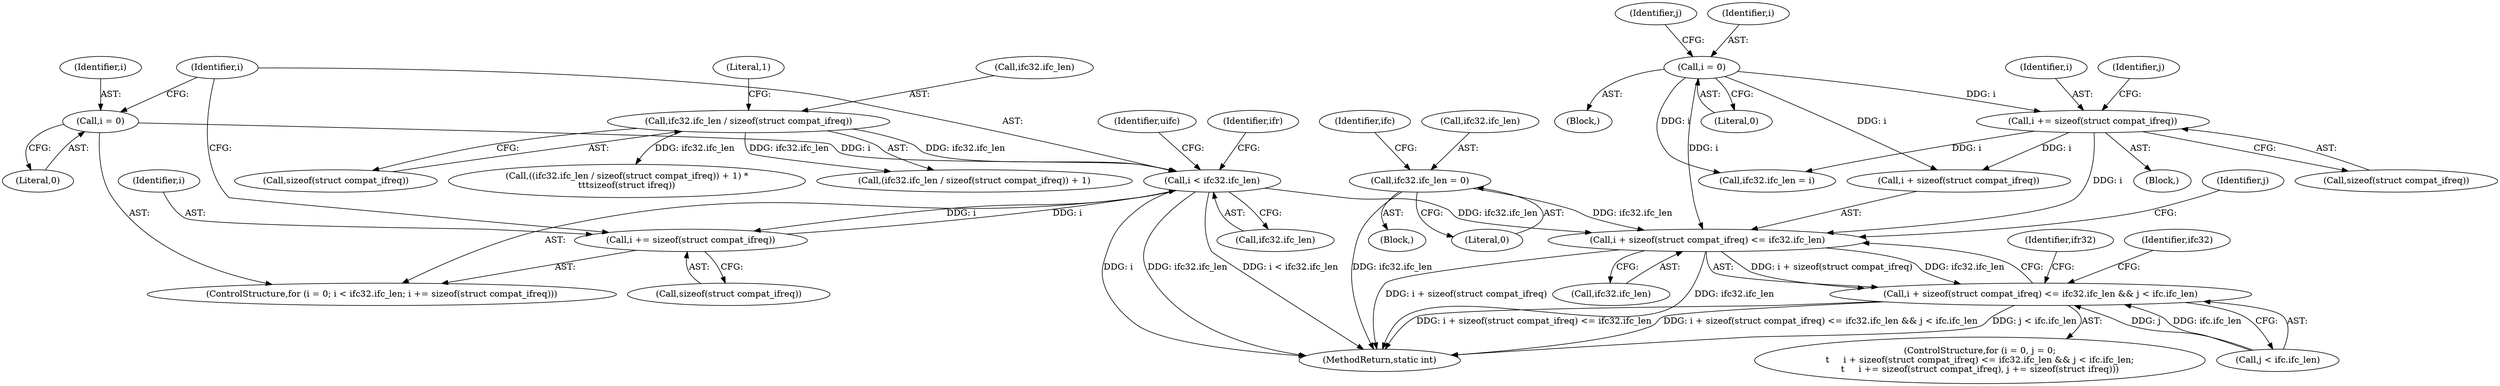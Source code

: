 digraph "0_linux_43da5f2e0d0c69ded3d51907d9552310a6b545e8@API" {
"1000278" [label="(Call,i + sizeof(struct compat_ifreq) <= ifc32.ifc_len)"];
"1000292" [label="(Call,i += sizeof(struct compat_ifreq))"];
"1000271" [label="(Call,i = 0)"];
"1000205" [label="(Call,i < ifc32.ifc_len)"];
"1000202" [label="(Call,i = 0)"];
"1000210" [label="(Call,i += sizeof(struct compat_ifreq))"];
"1000163" [label="(Call,ifc32.ifc_len / sizeof(struct compat_ifreq))"];
"1000136" [label="(Call,ifc32.ifc_len = 0)"];
"1000277" [label="(Call,i + sizeof(struct compat_ifreq) <= ifc32.ifc_len && j < ifc.ifc_len)"];
"1000136" [label="(Call,ifc32.ifc_len = 0)"];
"1000203" [label="(Identifier,i)"];
"1000275" [label="(Identifier,j)"];
"1000169" [label="(Literal,1)"];
"1000292" [label="(Call,i += sizeof(struct compat_ifreq))"];
"1000283" [label="(Call,ifc32.ifc_len)"];
"1000270" [label="(Block,)"];
"1000167" [label="(Call,sizeof(struct compat_ifreq))"];
"1000342" [label="(Call,ifc32.ifc_len = i)"];
"1000205" [label="(Call,i < ifc32.ifc_len)"];
"1000210" [label="(Call,i += sizeof(struct compat_ifreq))"];
"1000278" [label="(Call,i + sizeof(struct compat_ifreq) <= ifc32.ifc_len)"];
"1000206" [label="(Identifier,i)"];
"1000291" [label="(Block,)"];
"1000202" [label="(Call,i = 0)"];
"1000207" [label="(Call,ifc32.ifc_len)"];
"1000137" [label="(Call,ifc32.ifc_len)"];
"1000161" [label="(Call,((ifc32.ifc_len / sizeof(struct compat_ifreq)) + 1) *\n\t\t\tsizeof(struct ifreq))"];
"1000359" [label="(MethodReturn,static int)"];
"1000204" [label="(Literal,0)"];
"1000164" [label="(Call,ifc32.ifc_len)"];
"1000162" [label="(Call,(ifc32.ifc_len / sizeof(struct compat_ifreq)) + 1)"];
"1000297" [label="(Identifier,j)"];
"1000277" [label="(Call,i + sizeof(struct compat_ifreq) <= ifc32.ifc_len && j < ifc.ifc_len)"];
"1000287" [label="(Identifier,j)"];
"1000143" [label="(Identifier,ifc)"];
"1000201" [label="(ControlStructure,for (i = 0; i < ifc32.ifc_len; i += sizeof(struct compat_ifreq)))"];
"1000279" [label="(Call,i + sizeof(struct compat_ifreq))"];
"1000135" [label="(Block,)"];
"1000294" [label="(Call,sizeof(struct compat_ifreq))"];
"1000273" [label="(Literal,0)"];
"1000163" [label="(Call,ifc32.ifc_len / sizeof(struct compat_ifreq))"];
"1000293" [label="(Identifier,i)"];
"1000230" [label="(Identifier,uifc)"];
"1000212" [label="(Call,sizeof(struct compat_ifreq))"];
"1000217" [label="(Identifier,ifr)"];
"1000271" [label="(Call,i = 0)"];
"1000211" [label="(Identifier,i)"];
"1000272" [label="(Identifier,i)"];
"1000140" [label="(Literal,0)"];
"1000303" [label="(Identifier,ifr32)"];
"1000269" [label="(ControlStructure,for (i = 0, j = 0;\n\t     i + sizeof(struct compat_ifreq) <= ifc32.ifc_len && j < ifc.ifc_len;\n\t     i += sizeof(struct compat_ifreq), j += sizeof(struct ifreq)))"];
"1000317" [label="(Identifier,ifc32)"];
"1000286" [label="(Call,j < ifc.ifc_len)"];
"1000278" -> "1000277"  [label="AST: "];
"1000278" -> "1000283"  [label="CFG: "];
"1000279" -> "1000278"  [label="AST: "];
"1000283" -> "1000278"  [label="AST: "];
"1000287" -> "1000278"  [label="CFG: "];
"1000277" -> "1000278"  [label="CFG: "];
"1000278" -> "1000359"  [label="DDG: ifc32.ifc_len"];
"1000278" -> "1000359"  [label="DDG: i + sizeof(struct compat_ifreq)"];
"1000278" -> "1000277"  [label="DDG: i + sizeof(struct compat_ifreq)"];
"1000278" -> "1000277"  [label="DDG: ifc32.ifc_len"];
"1000292" -> "1000278"  [label="DDG: i"];
"1000271" -> "1000278"  [label="DDG: i"];
"1000205" -> "1000278"  [label="DDG: ifc32.ifc_len"];
"1000136" -> "1000278"  [label="DDG: ifc32.ifc_len"];
"1000292" -> "1000291"  [label="AST: "];
"1000292" -> "1000294"  [label="CFG: "];
"1000293" -> "1000292"  [label="AST: "];
"1000294" -> "1000292"  [label="AST: "];
"1000297" -> "1000292"  [label="CFG: "];
"1000292" -> "1000279"  [label="DDG: i"];
"1000271" -> "1000292"  [label="DDG: i"];
"1000292" -> "1000342"  [label="DDG: i"];
"1000271" -> "1000270"  [label="AST: "];
"1000271" -> "1000273"  [label="CFG: "];
"1000272" -> "1000271"  [label="AST: "];
"1000273" -> "1000271"  [label="AST: "];
"1000275" -> "1000271"  [label="CFG: "];
"1000271" -> "1000279"  [label="DDG: i"];
"1000271" -> "1000342"  [label="DDG: i"];
"1000205" -> "1000201"  [label="AST: "];
"1000205" -> "1000207"  [label="CFG: "];
"1000206" -> "1000205"  [label="AST: "];
"1000207" -> "1000205"  [label="AST: "];
"1000217" -> "1000205"  [label="CFG: "];
"1000230" -> "1000205"  [label="CFG: "];
"1000205" -> "1000359"  [label="DDG: i"];
"1000205" -> "1000359"  [label="DDG: ifc32.ifc_len"];
"1000205" -> "1000359"  [label="DDG: i < ifc32.ifc_len"];
"1000202" -> "1000205"  [label="DDG: i"];
"1000210" -> "1000205"  [label="DDG: i"];
"1000163" -> "1000205"  [label="DDG: ifc32.ifc_len"];
"1000205" -> "1000210"  [label="DDG: i"];
"1000202" -> "1000201"  [label="AST: "];
"1000202" -> "1000204"  [label="CFG: "];
"1000203" -> "1000202"  [label="AST: "];
"1000204" -> "1000202"  [label="AST: "];
"1000206" -> "1000202"  [label="CFG: "];
"1000210" -> "1000201"  [label="AST: "];
"1000210" -> "1000212"  [label="CFG: "];
"1000211" -> "1000210"  [label="AST: "];
"1000212" -> "1000210"  [label="AST: "];
"1000206" -> "1000210"  [label="CFG: "];
"1000163" -> "1000162"  [label="AST: "];
"1000163" -> "1000167"  [label="CFG: "];
"1000164" -> "1000163"  [label="AST: "];
"1000167" -> "1000163"  [label="AST: "];
"1000169" -> "1000163"  [label="CFG: "];
"1000163" -> "1000161"  [label="DDG: ifc32.ifc_len"];
"1000163" -> "1000162"  [label="DDG: ifc32.ifc_len"];
"1000136" -> "1000135"  [label="AST: "];
"1000136" -> "1000140"  [label="CFG: "];
"1000137" -> "1000136"  [label="AST: "];
"1000140" -> "1000136"  [label="AST: "];
"1000143" -> "1000136"  [label="CFG: "];
"1000136" -> "1000359"  [label="DDG: ifc32.ifc_len"];
"1000277" -> "1000269"  [label="AST: "];
"1000277" -> "1000286"  [label="CFG: "];
"1000286" -> "1000277"  [label="AST: "];
"1000303" -> "1000277"  [label="CFG: "];
"1000317" -> "1000277"  [label="CFG: "];
"1000277" -> "1000359"  [label="DDG: j < ifc.ifc_len"];
"1000277" -> "1000359"  [label="DDG: i + sizeof(struct compat_ifreq) <= ifc32.ifc_len"];
"1000277" -> "1000359"  [label="DDG: i + sizeof(struct compat_ifreq) <= ifc32.ifc_len && j < ifc.ifc_len"];
"1000286" -> "1000277"  [label="DDG: j"];
"1000286" -> "1000277"  [label="DDG: ifc.ifc_len"];
}
